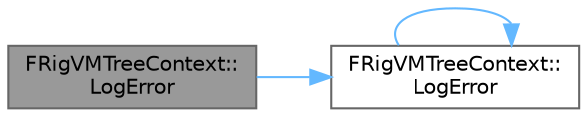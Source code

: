 digraph "FRigVMTreeContext::LogError"
{
 // INTERACTIVE_SVG=YES
 // LATEX_PDF_SIZE
  bgcolor="transparent";
  edge [fontname=Helvetica,fontsize=10,labelfontname=Helvetica,labelfontsize=10];
  node [fontname=Helvetica,fontsize=10,shape=box,height=0.2,width=0.4];
  rankdir="LR";
  Node1 [id="Node000001",label="FRigVMTreeContext::\lLogError",height=0.2,width=0.4,color="gray40", fillcolor="grey60", style="filled", fontcolor="black",tooltip=" "];
  Node1 -> Node2 [id="edge1_Node000001_Node000002",color="steelblue1",style="solid",tooltip=" "];
  Node2 [id="Node000002",label="FRigVMTreeContext::\lLogError",height=0.2,width=0.4,color="grey40", fillcolor="white", style="filled",URL="$d4/df7/classFRigVMTreeContext.html#a6b4bb0ba4120abc51b33982b0ddeb36d",tooltip=" "];
  Node2 -> Node2 [id="edge2_Node000002_Node000002",color="steelblue1",style="solid",tooltip=" "];
}
